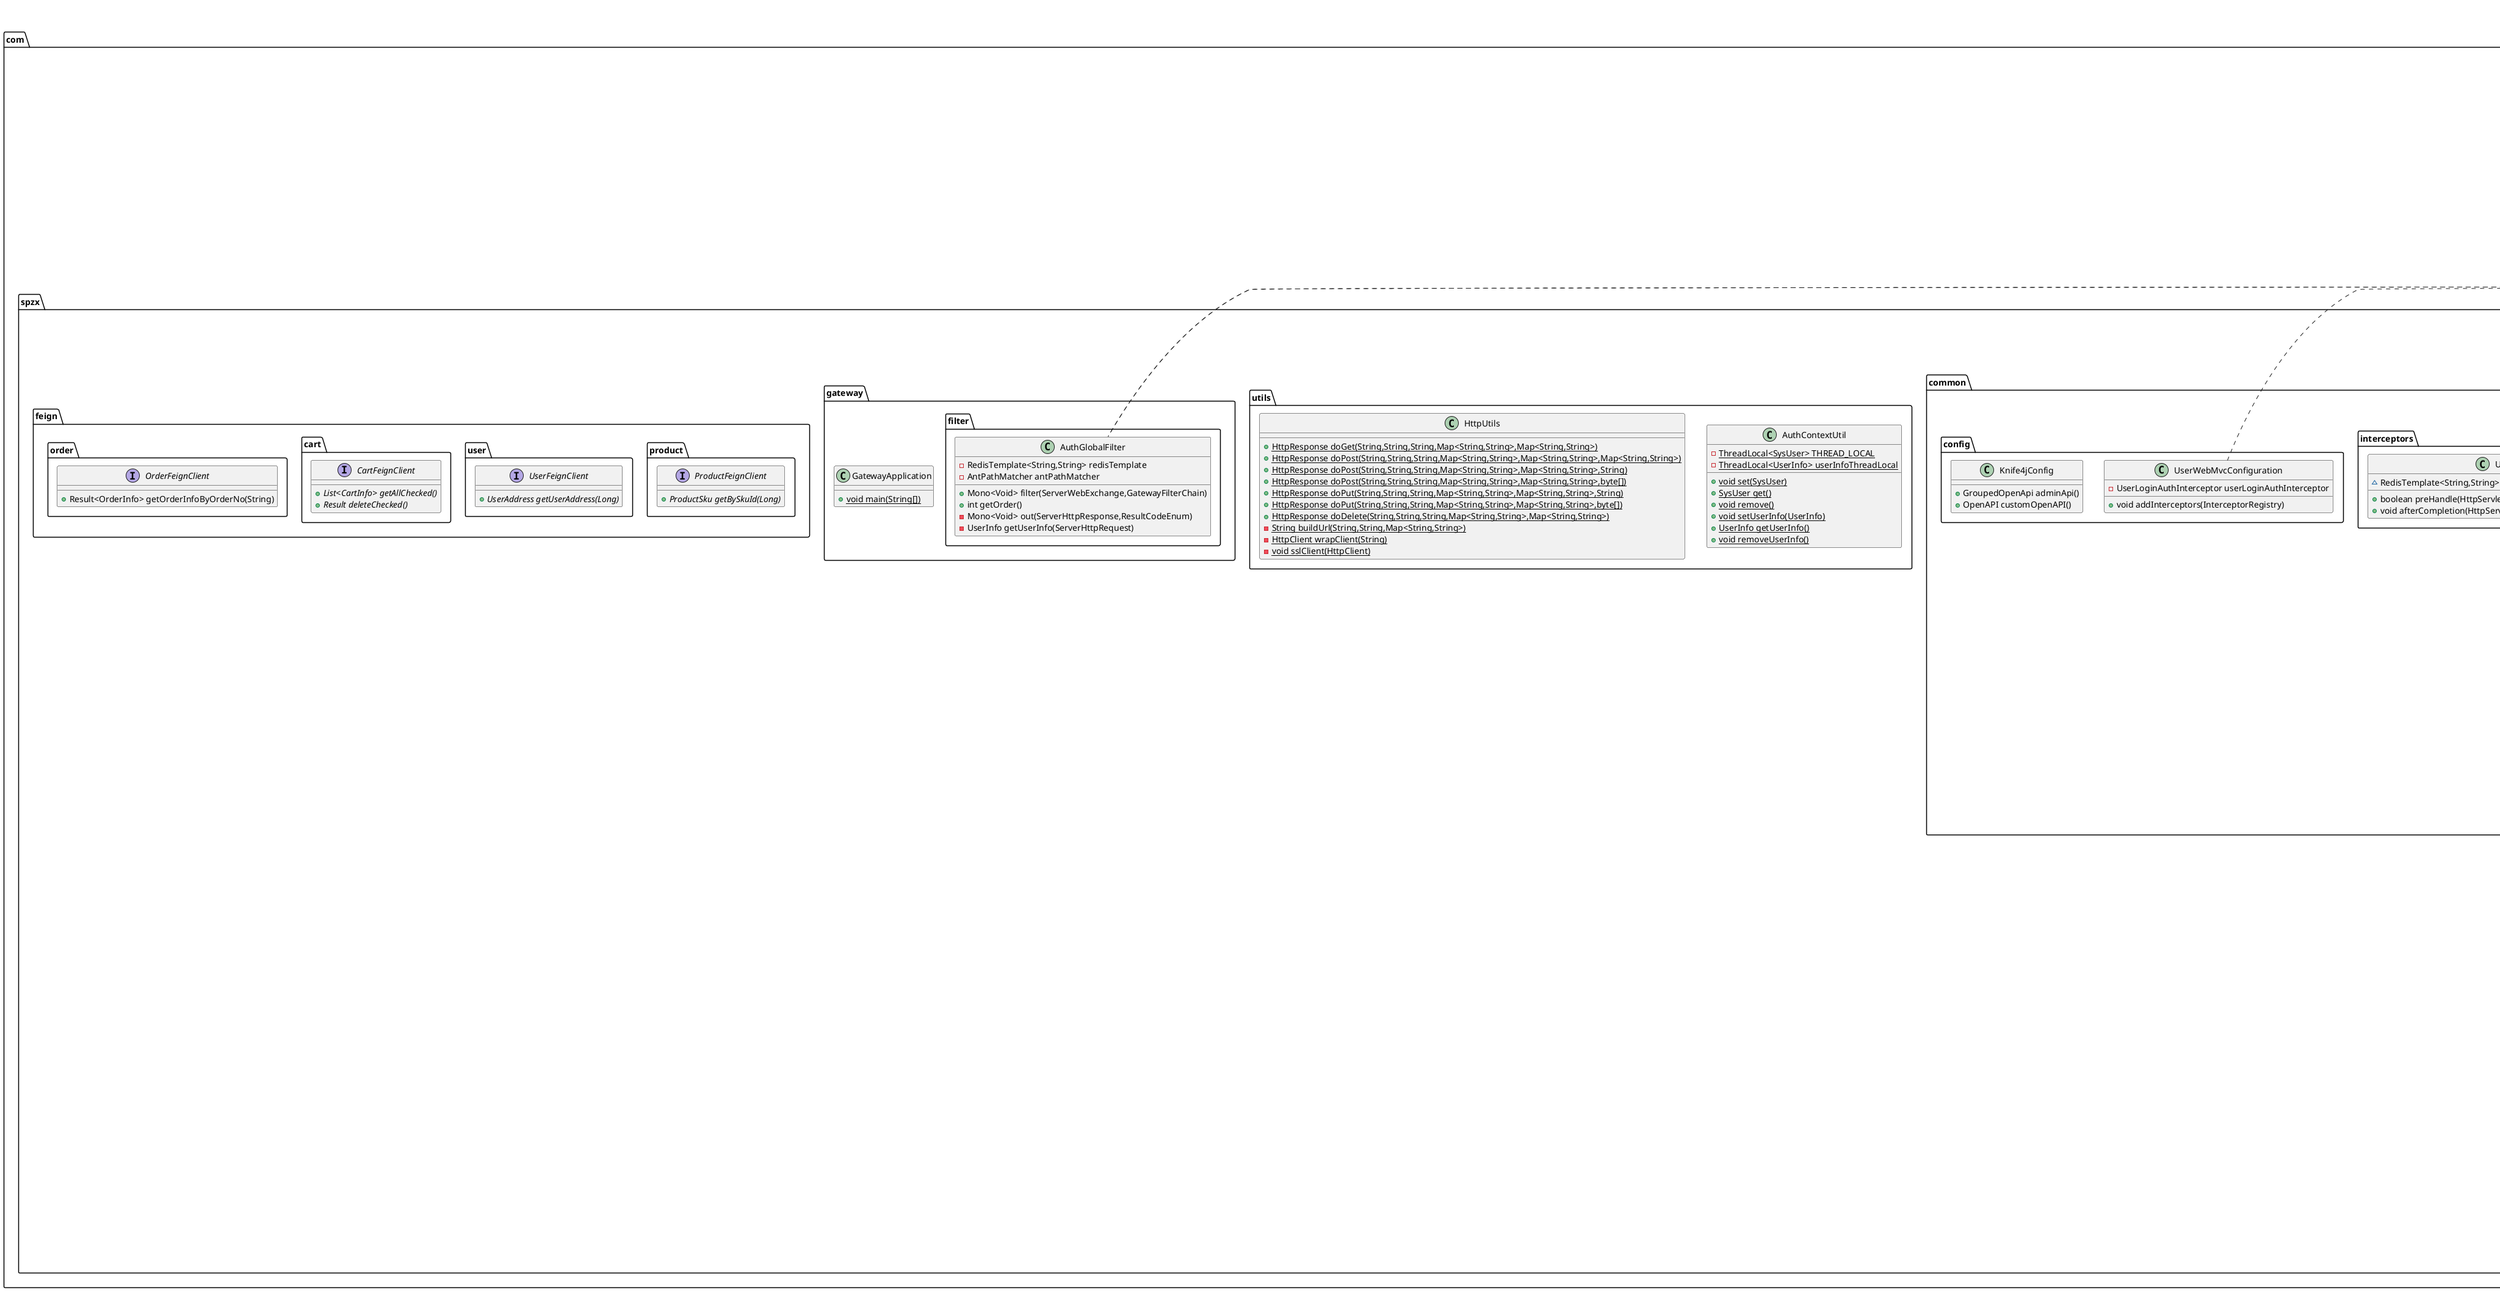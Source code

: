 @startuml
class com.spzx.model.entity.order.OrderLog {
- {static} long serialVersionUID
- Long orderId
- String operateUser
- Integer processStatus
- String note
}

class com.spzx.model.entity.order.OrderItem {
- {static} long serialVersionUID
- Long orderId
- Long skuId
- String skuName
- String thumbImg
- BigDecimal skuPrice
- Integer skuNum
}

interface com.spzx.manager.mapper.BrandMapper {
~ List<Brand> findBrandPage()
~ void save(Brand)
~ void updateById(Brand)
~ void deleteById(Long)
~ List<Brand> findAll()
}

class com.spzx.model.dto.h5.ProductSkuDto {
- String keyword
- Long brandId
- Long category1Id
- Long category2Id
- Long category3Id
- Integer order
}

class com.spzx.model.vo.h5.UserInfoVo {
- String nickName
- String avatar
}

class com.spzx.manager.service.impl.FileUploadServiceImpl {
~ MinioProperties minioProperties
+ String upload(MultipartFile)
}


class com.spzx.model.entity.pay.PaymentInfo {
- {static} long serialVersionUID
- Long userId
- String orderNo
- Integer payType
- String outTradeNo
- BigDecimal amount
- String content
- Integer paymentStatus
- Date callbackTime
- String callbackContent
}

interface com.spzx.service.cart.service.CartService {
~ void addToCart(Long,Integer)
~ List<CartInfo> getCartList()
~ void deleteCart(Long)
~ void checkCart(Long,Integer)
~ void allCheckCart(Integer)
~ void clearCart()
~ List<CartInfo> getAllChecked()
~ void deleteChecked()
}

interface com.spzx.manager.service.OrderInfoService {
~ OrderStatisticsVo getOrderStatisticsData(OrderStatisticsDto)
}

interface com.spzx.manager.mapper.OrderInfoMapper {
~ OrderStatistics selectOrderStatistics(String)
}

interface com.spzx.service.order.mapper.OrderInfoMapper {
~ void save(OrderInfo)
~ OrderInfo getById(Long)
~ List<OrderInfo> findUserPage(Long,Integer)
~ OrderInfo getOrderInfoByOrderNo(String)
}

class com.spzx.model.dto.system.SysOperLogDto {
- String title
- String operName
- String createTimeBegin
- String createTimeEnd
}

interface com.spzx.service.pay.service.AlipayService {
~ String submitAlipay(String)
}

class com.spzx.manager.controller.SysMenuController {
~ SysMenuService sysMenuService
+ Result<List<SysMenu>> findNodes()
+ Result save(SysMenu)
+ Result updateById(SysMenu)
+ Result removeById(Long)
}


interface com.spzx.manager.mapper.CategoryMapper {
~ List<Category> findCategoryList(Long)
~ int countByParentId(Long)
~ List<Category> selectAll()
~ void batchInsert(List<CategoryExcelVo>)
}

class com.spzx.manager.controller.ProductUnitController {
- ProductUnitService productUnitService
+ Result findAll()
}


class com.spzx.manager.service.impl.SysUserServiceImpl {
~ SysUserMapper sysUserMapper
- RedisTemplate<String,String> redisTemplate
~ SysUserRoleMapper sysUserRoleMapper
+ LoginVo login(LoginDto)
+ SysUser getUserInfo(String)
+ void logout(String)
+ PageInfo<SysUser> findByPage(Integer,Integer,SysUserDto)
+ void saveSysUser(SysUser)
+ void updateSysUser(SysUser)
+ void deleteById(Long)
+ void doAssign(AssginRoleDto)
}


interface com.spzx.manager.mapper.ProductDetailsMapper {
~ void save(ProductDetails)
~ ProductDetails findProductDetailsById(Long)
~ void updateById(ProductDetails)
~ void deleteByProductId(Long)
}

class com.spzx.model.entity.system.SysMenu {
- Long parentId
- String title
- String component
- Integer sortValue
- Integer status
- List<SysMenu> children
}

class com.spzx.model.entity.base.Region {
- String code
- Long parentCode
- String name
- Integer level
}

interface com.spzx.service.order.mapper.OrderLogMapper {
~ void save(OrderLog)
}

enum com.spzx.common.log.enums.OperatorType {
+  OTHER
+  MANAGE
+  MOBILE
}

class com.spzx.model.entity.product.ProductDetails {
- Long productId
- String imageUrls
}

class com.spzx.manager.service.impl.SysRoleMenuServiceImpl {
~ SysRoleMenuMapper sysRoleMenuMapper
~ SysMenuService sysMenuService
+ Map<String,Object> findSysRoleMenuByRoleId(Long)
+ void doAssign(AssginMenuDto)
}


class com.spzx.utils.AuthContextUtil {
- {static} ThreadLocal<SysUser> THREAD_LOCAL
- {static} ThreadLocal<UserInfo> userInfoThreadLocal
+ {static} void set(SysUser)
+ {static} SysUser get()
+ {static} void remove()
+ {static} void setUserInfo(UserInfo)
+ {static} UserInfo getUserInfo()
+ {static} void removeUserInfo()
}


class com.spzx.common.log.aspect.AspectLog {
~ AsyncOperLogService asyncOperLogService
+ Object doAroundAdvice(ProceedingJoinPoint,Log)
}


class com.spzx.model.vo.product.CategoryExcelVo {
- Long id
- String name
- String imageUrl
- Long parentId
- Integer status
- Integer orderNum
}

class com.spzx.model.vo.h5.ProductItemVo {
- ProductSku productSku
- Product product
- List<String> sliderUrlList
- List<String> detailsImageUrlList
- JSONArray specValueList
- Map<String,Object> skuSpecValueMap
}

class com.spzx.service.product.config.RedisConfig {
+ CacheManager cacheManager(LettuceConnectionFactory)
}

interface com.spzx.manager.mapper.ProductUnitMapper {
~ List<ProductUnit> findAll()
}

class com.spzx.manager.service.impl.BrandServiceImpl {
~ BrandMapper brandMapper
+ PageInfo<Brand> findBrandPage(Integer,Integer)
+ void save(Brand)
+ void updateById(Brand)
+ void deleteById(Long)
+ List<Brand> findAll()
}


class com.spzx.service.product.utils.BuildCategoryTreeUtil {
+ {static} List<Category> buildTree(List<Category>,Long)
}

class com.spzx.service.cart.service.impl.CartServiceImpl {
~ ProductFeignClient productFeignClient
~ RedisTemplate<String,String> redisTemplate
+ void addToCart(Long,Integer)
+ List<CartInfo> getCartList()
+ void deleteCart(Long)
+ void checkCart(Long,Integer)
+ void allCheckCart(Integer)
+ void clearCart()
+ List<CartInfo> getAllChecked()
+ void deleteChecked()
}


interface com.spzx.manager.mapper.SysRoleMenuMapper {
~ List<Long> findSysRoleMenuByRoleId(Long)
~ void deleteMenu(Long)
~ void doAssign(AssginMenuDto)
~ List<SysMenu> getMenuByRoleId(List<Long>)
}

class com.spzx.model.entity.product.CategoryBrand {
- Long brandId
- Long categoryId
- String categoryName
- String brandName
- String logo
}

class com.spzx.model.entity.system.SysRole {
- {static} long serialVersionUID
- String roleName
- String roleCode
- String description
}

interface com.spzx.service.cart.mapper.CartMapper {
}
class com.spzx.model.dto.system.LoginDto {
- String userName
- String password
- String captcha
- String codeKey
}

class com.spzx.service.product.controller.BrandController {
~ BrandService brandService
+ Result findAll()
}


class com.spzx.common.exception.GlobalExceptionHandler {
+ Result error(Exception)
+ Result error(GlobalException)
}

interface com.spzx.manager.service.CategoryBrandService {
~ PageInfo<CategoryBrand> findByPage(Integer,Integer,CategoryBrandDto)
~ void save(CategoryBrand)
~ void updateById(CategoryBrand)
~ void deleteById(Long)
~ List<Brand> findBrandByCategoryId(Long)
}

class com.spzx.model.entity.product.ProductSku {
- String skuCode
- String skuName
- Long productId
- String thumbImg
- BigDecimal salePrice
- BigDecimal marketPrice
- BigDecimal costPrice
- Integer stockNum
- Integer saleNum
- String skuSpec
- String weight
- String volume
- Integer status
}

class com.spzx.model.entity.base.BaseEntity {
- Long id
- Date createTime
- Date updateTime
- Integer isDeleted
}

class com.spzx.manager.interceptors.LoginAuthInterceptor {
~ RedisTemplate<String,String> redisTemplate
+ boolean preHandle(HttpServletRequest,HttpServletResponse,Object)
+ void afterCompletion(HttpServletRequest,HttpServletResponse,Object,Exception)
- void responseNoLoginInfo(HttpServletResponse)
}


interface com.spzx.service.pay.mapper.PaymentInfoMapper {
~ PaymentInfo getPaymentInfo(String)
~ void save(PaymentInfo)
}

interface com.spzx.service.user.mapper.UserInfoMapper {
+ void register(UserInfo)
~ UserInfo selectUserInfoByUsername(String)
}

class com.spzx.manager.config.WebMvcConfiguration {
~ LoginAuthInterceptor loginAuthInterceptor
~ UserProperties userProperties
+ void addInterceptors(InterceptorRegistry)
+ void addCorsMappings(CorsRegistry)
}


class com.spzx.manager.service.impl.SysMenuServiceImpl {
~ SysMenuMapper sysMenuMapper
~ SysUserRoleMapper sysUserRoleMapper
~ SysRoleMenuMapper sysRoleMenuMapper
+ List<SysMenu> findNodes()
+ void save(SysMenu)
+ void updateById(SysMenu)
+ void removeById(Long)
+ List<SysMenuVo> findUserMenuList()
- List<SysMenuVo> buildMenus(List<SysMenu>)
}


class com.spzx.service.product.ProductApplication {
+ {static} void main(String[])
}

class com.spzx.service.pay.utils.AlipayProperties {
- String alipayUrl
- String appPrivateKey
+ String alipayPublicKey
- String appId
+ String returnPaymentUrl
+ String notifyPaymentUrl
+ {static} String format
+ {static} String charset
+ {static} String sign_type
}

class com.spzx.manager.controller.BrandController {
~ BrandService brandService
+ Result findBrandPage(Integer,Integer)
+ Result findAll()
+ Result save(Brand)
+ Result updateById(Brand)
+ Result deleteById(Long)
}


class com.spzx.service.user.UserApplication {
+ {static} void main(String[])
}

class com.spzx.model.dto.system.SysRoleDto {
- String roleName
}

class com.spzx.model.dto.product.ProductDto {
- Long brandId
- Long category1Id
- Long category2Id
- Long category3Id
}

class com.spzx.model.vo.system.LoginVo {
- String token
- String refresh_token
}

class com.spzx.model.vo.order.OrderStatisticsVo {
- List<String> dateList
- List<BigDecimal> amountList
}

interface com.spzx.service.product.mapper.BrandMapper {
+ List<Brand> findAll()
}

class com.spzx.common.exception.GlobalException {
- int code
- String message
- ResultCodeEnum resultCodeEnum
}

class com.spzx.service.order.controller.OrderInfoController {
- OrderInfoService orderInfoService
+ Result trade()
+ Result<TradeVo> buy(Long)
+ Result<Long> submitOrder(OrderInfoDto)
+ Result<OrderInfo> getOrderInfo(Long)
+ Result<PageInfo<OrderInfo>> list(Integer,Integer,Integer)
+ Result<OrderInfo> getOrderInfoByOrderNo(String)
}


interface com.spzx.manager.service.ProductUnitService {
~ List<ProductUnit> findAll()
}

class com.spzx.model.entity.system.SysUser {
- String userName
- String password
- String name
- String phone
- String avatar
- String description
- Integer status
}

class com.spzx.manager.controller.OrderInfoController {
~ OrderInfoService orderInfoService
+ Result getOrderStatisticsData(OrderStatisticsDto)
}


interface com.spzx.manager.service.CategoryService {
~ List<Category> findCategoryList(Long)
~ void exportData(HttpServletResponse)
~ void importData(MultipartFile)
}

class com.spzx.model.entity.system.SysOperLog {
- {static} long serialVersionUID
- String title
- String method
- String requestMethod
- Integer businessType
- String operatorType
- String operName
- String operUrl
- String operIp
- String operParam
- String jsonResult
- Integer status
- String errorMsg
}

enum com.spzx.model.vo.common.ResultCodeEnum {
+  SUCCESS
+  LOGIN_ERROR
+  VALIDATECODE_ERROR
+  LOGIN_AUTH
+  USER_NAME_IS_EXISTS
+  SYSTEM_ERROR
+  NODE_ERROR
+  DATA_ERROR
+  ACCOUNT_STOP
+  STOCK_LESS
- Integer code
- String message
}

class com.spzx.service.product.controller.IndexController {
~ ProductService productService
~ CategoryService categoryService
+ Result getData()
}


interface com.spzx.manager.service.ProductDetailsService {
}
class com.spzx.model.vo.common.Result {
- Integer code
- String message
- T data
+ {static} Result<T> build(T,Integer,String)
+ {static} Result build(T,ResultCodeEnum)
}


class com.spzx.service.pay.PayApplication {
+ {static} void main(String[])
}

interface com.spzx.service.pay.service.PaymentInfoService {
+ PaymentInfo savePaymentInfo(String)
}

class com.spzx.manager.service.impl.AsyncOperLogServiceImpl {
~ SysOperLogMapper sysOperLogMapper
+ void saveSysOperLog(SysOperLog)
}


interface com.spzx.manager.service.ProductService {
~ PageInfo<Product> findByPage(Integer,Integer,ProductDto)
~ void save(Product)
~ Product getById(Long)
~ void updateById(Product)
~ void deleteById(Long)
~ void updateAuditStatus(Long,Integer)
~ void updateStatus(Long,Integer)
}

class com.spzx.model.entity.product.Brand {
- String name
- String logo
}

class com.spzx.manager.service.impl.ProductDetailsServiceImpl {
}
interface com.spzx.service.product.service.BrandService {
~ List<Brand> findAll()
}

class com.spzx.service.pay.controller.AlipayController {
- AlipayService alipayService
+ Result<String> submitAlipay(String)
}


class com.spzx.manager.service.impl.ProductSpecServiceImpl {
~ ProductSpecMapper productSpecMapper
+ PageInfo<ProductSpec> findByPage(Integer,Integer)
+ void save(ProductSpec)
+ void updateById(ProductSpec)
+ void removeById(Long)
+ List<ProductSpec> findAll()
}


class com.spzx.manager.listener.ExcelListener {
- CategoryMapper categoryMapper
- {static} int BATCH_COUNT
- List<T> cachedDataList
+ void invoke(T,AnalysisContext)
+ void doAfterAllAnalysed(AnalysisContext)
- void saveData()
}


class com.spzx.model.entity.order.OrderInfo {
- {static} long serialVersionUID
- Long userId
- String nickName
- String orderNo
- Long couponId
- BigDecimal totalAmount
- BigDecimal couponAmount
- BigDecimal originalTotalAmount
- BigDecimal feightFee
- Integer payType
- Integer orderStatus
- String receiverName
- String receiverPhone
- String receiverTagName
- String receiverProvince
- String receiverCity
- String receiverDistrict
- String receiverAddress
- Date paymentTime
- Date deliveryTime
- Date receiveTime
- String remark
- Date cancelTime
- String cancelReason
- List<OrderItem> orderItemList
}

class com.spzx.service.cart.CartApplication {
+ {static} void main(String[])
}

class com.spzx.manager.service.impl.ProductServiceImpl {
~ ProductMapper productMapper
~ ProductSkuMapper productSkuMapper
~ ProductDetailsMapper productDetailsMapper
+ PageInfo<Product> findByPage(Integer,Integer,ProductDto)
+ void save(Product)
+ Product getById(Long)
+ void updateById(Product)
+ void deleteById(Long)
+ void updateAuditStatus(Long,Integer)
+ void updateStatus(Long,Integer)
}


class com.spzx.service.product.service.impl.BrandServiceImpl {
~ BrandMapper brandMapper
+ List<Brand> findAll()
}


interface com.spzx.service.pay.mapper.AlipayMapper {
}
class com.spzx.utils.HttpUtils {
+ {static} HttpResponse doGet(String,String,String,Map<String,String>,Map<String,String>)
+ {static} HttpResponse doPost(String,String,String,Map<String,String>,Map<String,String>,Map<String,String>)
+ {static} HttpResponse doPost(String,String,String,Map<String,String>,Map<String,String>,String)
+ {static} HttpResponse doPost(String,String,String,Map<String,String>,Map<String,String>,byte[])
+ {static} HttpResponse doPut(String,String,String,Map<String,String>,Map<String,String>,String)
+ {static} HttpResponse doPut(String,String,String,Map<String,String>,Map<String,String>,byte[])
+ {static} HttpResponse doDelete(String,String,String,Map<String,String>,Map<String,String>)
- {static} String buildUrl(String,String,Map<String,String>)
- {static} HttpClient wrapClient(String)
- {static} void sslClient(HttpClient)
}

interface com.spzx.service.user.service.SmsService {
~ void sendValidateCode(String)
}

class com.spzx.service.product.service.impl.ProductServiceImpl {
~ ProductSkuMapper productSkuMapper
~ ProductMapper productMapper
~ ProductDetailsMapper productDetailsMapper
+ List<ProductSku> findSkuListBySale()
+ PageInfo<ProductSku> findByPage(Integer,Integer,ProductSkuDto)
+ ProductItemVo getProductItemBySkuId(Long)
+ ProductSku getBySkuId(Long)
}


class com.spzx.model.entity.product.Product {
- String name
- Long brandId
- Long category1Id
- Long category2Id
- Long category3Id
- String unitName
- String sliderUrls
- String specValue
- Integer status
- Integer auditStatus
- String auditMessage
- String brandName
- String category1Name
- String category2Name
- String category3Name
- List<ProductSku> productSkuList
- String detailsImageUrls
}

class com.spzx.model.entity.system.SysRoleUser {
- Long roleId
- Long userId
}

interface com.spzx.service.product.mapper.ProductMapper {
~ Product getProductById(Long)
}

class com.spzx.service.user.controller.UserAddressController {
~ UserAddressService userAddressService
+ Result findUserAddressList()
+ UserAddress getUserAddress(Long)
}


class com.spzx.manager.controller.ProductController {
~ ProductService productService
+ Result findByPage(Integer,Integer,ProductDto)
+ Result save(Product)
+ Result getById(Long)
+ Result updateById(Product)
+ Result deleteById(Long)
+ Result updateAuditStatus(Long,Integer)
+ Result updateStatus(Long,Integer)
}


class com.spzx.model.dto.product.CategoryBrandDto {
- Long brandId
- Long categoryId
}

class com.spzx.manager.controller.CategoryBrandController {
~ CategoryBrandService categoryBrandService
+ Result<PageInfo<CategoryBrand>> findByPage(Integer,Integer,CategoryBrandDto)
+ Result save(CategoryBrand)
+ Result updateById(CategoryBrand)
+ Result deleteById(Long)
+ Result findBrandByCategoryId(Long)
}


interface com.spzx.service.product.mapper.ProductSkuMapper {
~ List<ProductSku> findByPage(ProductSkuDto)
~ List<ProductSku> findSkuListBySale()
~ ProductSku findProductSku(Long)
~ List<ProductSku> findSkuListByPId(Long)
}

class com.spzx.service.product.controller.CategoryController {
~ CategoryService categoryService
+ Result getAllCategory()
}


interface com.spzx.manager.mapper.CategoryBrandMapper {
~ List<CategoryBrand> findByPage(CategoryBrandDto)
~ void save(CategoryBrand)
~ void updateById(CategoryBrand)
~ void deleteById(Long)
~ List<Brand> findBrandByCategoryId(Long)
}

class com.spzx.manager.service.impl.OrderInfoServiceImpl {
~ OrderInfoMapper orderInfoMapper
~ OrderStatisticsMapper orderStatisticsMapper
+ OrderStatisticsVo getOrderStatisticsData(OrderStatisticsDto)
}


class com.spzx.model.dto.h5.UserLoginDto {
- String username
- String password
}

class com.spzx.model.dto.system.AssginRoleDto {
- Long userId
- List<Long> roleIdList
}

class com.spzx.manager.service.impl.CategoryBrandServiceImpl {
~ CategoryBrandMapper categoryBrandMapper
+ PageInfo<CategoryBrand> findByPage(Integer,Integer,CategoryBrandDto)
+ void save(CategoryBrand)
+ void updateById(CategoryBrand)
+ void deleteById(Long)
+ List<Brand> findBrandByCategoryId(Long)
}


class com.spzx.model.dto.order.OrderStatisticsDto {
- String createTimeBegin
- String createTimeEnd
}

class com.spzx.manager.controller.ProductSpecController {
~ ProductSpecService productSpecService
+ Result<PageInfo<ProductSpec>> findByPage(Integer,Integer)
+ Result save(ProductSpec)
+ Result updateById(ProductSpec)
+ Result removeById(Long)
+ Result findAll()
}


interface com.spzx.manager.mapper.SysUserMapper {
~ SysUser selectUserInfoByUserName(String)
~ List<SysUser> findByPage(SysUserDto)
~ void saveSysUser(SysUser)
~ void updateSysUser(SysUser)
~ void deleteById(Long)
}

class com.spzx.manager.controller.SysUserController {
~ SysUserService sysUserService
+ Result findByPage(Integer,Integer,SysUserDto)
+ Result saveSysUser(SysUser)
+ Result updateSysUser(SysUser)
+ Result deleteById(Long)
+ Result doAssign(AssginRoleDto)
}


interface com.spzx.service.product.service.CategoryService {
~ List<Category> findListOne()
~ List<Category> findCategoryTree()
}

interface com.spzx.service.product.service.ProductService {
~ List<ProductSku> findSkuListBySale()
~ PageInfo<ProductSku> findByPage(Integer,Integer,ProductSkuDto)
~ ProductItemVo getProductItemBySkuId(Long)
~ ProductSku getBySkuId(Long)
}

class com.spzx.manager.properties.UserProperties {
- List<String> noAuthUrls
}

interface com.spzx.service.user.mapper.UserAddressMapper {
~ List<UserAddress> findUserAddressList(Long)
~ UserAddress getUserAddress(Long)
}

class com.spzx.manager.ManagerApplication {
+ {static} void main(String[])
}

interface com.spzx.manager.service.SysMenuService {
~ List<SysMenu> findNodes()
~ void save(SysMenu)
~ void updateById(SysMenu)
~ void removeById(Long)
~ List<SysMenuVo> findUserMenuList()
}

class com.spzx.model.vo.h5.IndexVo {
- List<Category> categoryList
- List<ProductSku> productSkuList
}

interface com.spzx.manager.service.FileUploadService {
~ String upload(MultipartFile)
}

class com.spzx.gateway.filter.AuthGlobalFilter {
- RedisTemplate<String,String> redisTemplate
- AntPathMatcher antPathMatcher
+ Mono<Void> filter(ServerWebExchange,GatewayFilterChain)
+ int getOrder()
- Mono<Void> out(ServerHttpResponse,ResultCodeEnum)
- UserInfo getUserInfo(ServerHttpRequest)
}


class com.spzx.model.entity.product.Category {
- String name
- String imageUrl
- Long parentId
- Integer status
- Integer orderNum
- Boolean hasChildren
- List<Category> children
}

class com.spzx.service.order.service.impl.OrderInfoServiceImpl {
~ CartFeignClient cartFeignClient
~ ProductFeignClient productFeignClient
~ UserFeignClient userFeignClient
~ OrderInfoMapper orderInfoMapper
~ OrderItemMapper orderItemMapper
~ OrderLogMapper orderLogMapper
+ TradeVo trade()
+ Long submitOrder(OrderInfoDto)
+ OrderInfo getOrderInfo(Long)
+ TradeVo buy(Long)
+ PageInfo<OrderInfo> list(Integer,Integer,Integer)
+ OrderInfo getOrderInfoByOrderNo(String)
}


interface com.spzx.feign.product.ProductFeignClient {
+ {abstract}ProductSku getBySkuId(Long)
}

interface com.spzx.manager.service.ProductSpecService {
~ PageInfo<ProductSpec> findByPage(Integer,Integer)
~ void save(ProductSpec)
~ void updateById(ProductSpec)
~ void removeById(Long)
~ List<ProductSpec> findAll()
}

class com.spzx.manager.controller.FileUploadController {
- FileUploadService fileUploadService
+ Result fileUpload(MultipartFile)
}


class com.spzx.service.product.controller.ProductController {
- ProductService productService
+ Result<PageInfo<ProductSku>> findByPage(Integer,Integer,ProductSkuDto)
+ Result getProductItemBySkuId(Long)
+ ProductSku getBySkuId(Long)
}


class com.spzx.service.pay.service.impl.PaymentInfoServiceImpl {
~ PaymentInfoMapper paymentInfoMapper
~ OrderFeignClient orderFeignClient
+ PaymentInfo savePaymentInfo(String)
}


class com.spzx.manager.service.impl.CategoryServiceImpl {
~ CategoryMapper categoryMapper
+ List<Category> findCategoryList(Long)
+ void exportData(HttpServletResponse)
+ void importData(MultipartFile)
}


class com.spzx.gateway.GatewayApplication {
+ {static} void main(String[])
}

class com.spzx.manager.properties.MinioProperties {
- String endpointUrl
- String accessKey
- String secretKey
- String bucketName
}

class com.spzx.model.entity.order.OrderStatistics {
- Date orderDate
- BigDecimal totalAmount
- Integer totalNum
}

class com.spzx.model.vo.h5.TradeVo {
- BigDecimal totalAmount
- List<OrderItem> orderItemList
}

class com.spzx.model.dto.system.SysUserDto {
- String keyword
- String createTimeBegin
- String createTimeEnd
}

interface com.spzx.feign.user.UserFeignClient {
+ {abstract}UserAddress getUserAddress(Long)
}

class com.spzx.model.dto.system.AssginMenuDto {
- Long roleId
- List<Map<String,Number>> menuIdList
}

class com.spzx.common.config.UserWebMvcConfiguration {
- UserLoginAuthInterceptor userLoginAuthInterceptor
+ void addInterceptors(InterceptorRegistry)
}


interface com.spzx.manager.mapper.ProductSpecMapper {
+ List<ProductSpec> findByPage()
~ void save(ProductSpec)
~ void updateById(ProductSpec)
~ void removeById(Long)
~ List<ProductSpec> findAll()
}

class com.spzx.service.pay.config.AlipayConfiguration {
~ AlipayProperties alipayProperties
+ AlipayClient alipayClient()
}


interface com.spzx.service.product.mapper.CategoryMapper {
~ List<Category> findListOne()
~ List<Category> findCategoryAll()
}

interface com.spzx.manager.service.SysUserService {
~ LoginVo login(LoginDto)
~ SysUser getUserInfo(String)
~ void logout(String)
~ PageInfo<SysUser> findByPage(Integer,Integer,SysUserDto)
~ void saveSysUser(SysUser)
~ void updateSysUser(SysUser)
~ void deleteById(Long)
~ void doAssign(AssginRoleDto)
}

interface com.spzx.service.user.service.UserInfoService {
~ void register(UserRegisterDto)
~ String login(UserLoginDto)
~ UserInfoVo getCurrentUserInfo(String)
}

interface com.spzx.manager.service.ValidateCodeService {
~ ValidateCodeVo generateValidateCode()
}

interface com.spzx.manager.mapper.SysRoleMapper {
~ List<SysRole> findByPage(SysRoleDto)
~ void saveSysRole(SysRole)
~ void updateSysRole(SysRole)
~ void deleteById(Long)
~ List<SysRole> findAllRoles()
}

class com.spzx.model.entity.user.UserAddress {
- {static} long serialVersionUID
- Long userId
- String name
- String phone
- String tagName
- String provinceCode
- String cityCode
- String districtCode
- String address
- String fullAddress
- Integer isDefault
}

class com.spzx.manager.service.impl.ValidateCodeServiceImpl {
- RedisTemplate<String,String> redisTemplate
+ ValidateCodeVo generateValidateCode()
}


class com.spzx.common.interceptors.UserLoginAuthInterceptor {
~ RedisTemplate<String,String> redisTemplate
+ boolean preHandle(HttpServletRequest,HttpServletResponse,Object)
+ void afterCompletion(HttpServletRequest,HttpServletResponse,Object,Exception)
}


interface com.spzx.manager.service.SysRoleService {
~ PageInfo<SysRole> findByPage(SysRoleDto,Integer,Integer)
~ void saveSysRole(SysRole)
~ void updateSysRole(SysRole)
~ void deleteById(Long)
~ Map<String,Object> findAllRoles(Long)
}

interface com.spzx.manager.mapper.SysUserRoleMapper {
+ void delete(Long)
~ void doAssign(Long,Long)
~ List<Long> findSysUserRoleByUserId(Long)
}

class com.spzx.manager.utils.BuildMenuTreeUtil {
+ {static} List<SysMenu> buildTree(List<SysMenu>,Long)
}

class com.spzx.common.config.Knife4jConfig {
+ GroupedOpenApi adminApi()
+ OpenAPI customOpenAPI()
}

class com.spzx.service.product.service.impl.CategoryServiceImpl {
~ CategoryMapper categoryMapper
~ RedisTemplate<String,String> redisTemplate
+ List<Category> findListOne()
+ List<Category> findCategoryTree()
}


class com.spzx.model.vo.system.SysMenuVo {
- String title
- String name
- List<SysMenuVo> children
}

interface com.spzx.common.log.service.AsyncOperLogService {
+ {abstract}void saveSysOperLog(SysOperLog)
}

class com.spzx.manager.service.impl.ProductSkuServiceImpl {
}
class com.spzx.manager.controller.SysRoleController {
~ SysRoleService sysRoleService
+ Result findByPage(Integer,Integer,SysRoleDto)
+ Result saveSysRole(SysRole)
+ Result updateSysRole(SysRole)
+ Result deleteById(Long)
+ Result<Map<String,Object>> findAllRoles(Long)
}


class com.spzx.model.vo.system.ValidateCodeVo {
- String codeKey
- String codeValue
}

interface com.spzx.manager.service.BrandService {
~ PageInfo<Brand> findBrandPage(Integer,Integer)
~ void save(Brand)
~ void updateById(Brand)
~ void deleteById(Long)
~ List<Brand> findAll()
}

class com.spzx.service.cart.controller.CartController {
~ CartService cartService
+ Result addToCart(Long,Integer)
+ Result<List<CartInfo>> cartList()
+ Result deleteCart(Long)
+ Result checkCart(Long,Integer)
+ Result allCheckCart(Integer)
+ Result clearCart()
+ List<CartInfo> getAllChecked()
+ Result deleteChecked()
}


interface com.spzx.service.order.service.OrderInfoService {
~ TradeVo trade()
~ Long submitOrder(OrderInfoDto)
~ OrderInfo getOrderInfo(Long)
~ TradeVo buy(Long)
~ PageInfo<OrderInfo> list(Integer,Integer,Integer)
~ OrderInfo getOrderInfoByOrderNo(String)
}

interface com.spzx.manager.mapper.ProductSkuMapper {
~ void save(ProductSku)
~ List<ProductSku> findProductSkuById(Long)
~ void updateById(ProductSku)
~ void deleteByProductId(Long)
}

interface com.spzx.manager.mapper.SysMenuMapper {
~ List<SysMenu> findNodes()
~ void addMenu(SysMenu)
~ void updateById(SysMenu)
~ void removeById(Long)
~ int countByParentId(Long)
}

class com.spzx.service.user.service.impl.UserAddressServiceImpl {
~ UserAddressMapper userAddressMapper
+ List<UserAddress> findUserAddressList()
+ UserAddress getUserAddress(Long)
}


class com.spzx.service.user.controller.UserInfoController {
~ UserInfoService userInfoService
+ Result register(UserRegisterDto)
+ Result login(UserLoginDto)
+ Result getCurrentUserInfo(HttpServletRequest)
}


interface com.spzx.manager.service.ProductSkuService {
}
class com.spzx.manager.service.impl.SysRoleServiceImpl {
~ SysRoleMapper sysRoleMapper
~ SysUserRoleMapper sysUserRoleMapper
+ PageInfo<SysRole> findByPage(SysRoleDto,Integer,Integer)
+ void saveSysRole(SysRole)
+ void updateSysRole(SysRole)
+ void deleteById(Long)
+ Map<String,Object> findAllRoles(Long)
}


class com.spzx.manager.controller.SysRoleMenuController {
~ SysRoleMenuService sysRoleMenuService
+ Result findSysRoleMenuByRoleId(Long)
+ Result doAssign(AssginMenuDto)
}


interface com.spzx.service.product.mapper.ProductDetailsMapper {
~ ProductDetails findProductDetailsById(Long)
}

class com.spzx.model.dto.h5.OrderInfoDto {
- Long userAddressId
- BigDecimal feightFee
- String remark
- List<OrderItem> orderItemList
}

class com.spzx.model.dto.h5.UserRegisterDto {
- String username
- String password
- String nickName
- String code
}

class com.spzx.manager.task.OrderStatisticsTask {
~ OrderInfoMapper orderInfoMapper
~ OrderStatisticsMapper orderStatisticsMapper
+ void orderTotalAmountStatistics()
}


class com.spzx.model.dto.product.SkuSaleDto {
- Long skuId
- Integer num
}

class com.spzx.service.pay.service.impl.AlipayServiceImpl {
~ AlipayMapper alipayMapper
~ PaymentInfoService paymentInfoService
~ AlipayProperties alipayProperties
~ AlipayClient alipayClient
+ String submitAlipay(String)
}


interface com.spzx.manager.mapper.SysOperLogMapper {
~ void insert(SysOperLog)
}

interface com.spzx.manager.service.SysRoleMenuService {
~ Map<String,Object> findSysRoleMenuByRoleId(Long)
~ void doAssign(AssginMenuDto)
}

interface com.spzx.manager.mapper.OrderStatisticsMapper {
~ void insert(OrderStatistics)
~ List<OrderStatistics> selectList(OrderStatisticsDto)
}

class com.spzx.manager.service.impl.ProductUnitServiceImpl {
~ ProductUnitMapper productUnitMapper
+ List<ProductUnit> findAll()
}


class com.spzx.model.entity.product.ProductSpec {
- String specName
- String specValue
}

class com.spzx.service.user.service.impl.UserInfoServiceImpl {
~ UserInfoMapper userInfoMapper
~ RedisTemplate<String,String> redisTemplate
+ void register(UserRegisterDto)
+ String login(UserLoginDto)
+ UserInfoVo getCurrentUserInfo(String)
}


interface com.spzx.manager.mapper.ProductMapper {
~ List<Product> findByPage(ProductDto)
~ void save(Product)
~ Product findProductById(Long)
~ void updateById(Product)
~ void deleteById(Long)
}

class com.spzx.model.entity.h5.CartInfo {
- {static} long serialVersionUID
- Long userId
- Long skuId
- BigDecimal cartPrice
- Integer skuNum
- String imgUrl
- String skuName
- Integer isChecked
}

class com.spzx.common.log.utils.LogUtil {
+ {static} void afterHandlLog(Log,ProceedingJoinPoint,SysOperLog,int,String)
+ {static} void beforeHandleLog(Log,ProceedingJoinPoint,SysOperLog)
}

class com.spzx.common.log.utils.ProceedingJoinPointInfo {
- String methodName
- Object[] args
}

interface com.spzx.feign.cart.CartFeignClient {
+ {abstract}List<CartInfo> getAllChecked()
+ {abstract}Result deleteChecked()
}

class com.spzx.manager.controller.CategoryController {
~ CategoryService categoryService
+ Result findByParentId(Long)
+ void exportData(HttpServletResponse)
+ Result importData(MultipartFile)
}


class com.spzx.model.entity.base.ProductUnit {
- String name
}

class com.spzx.common.interceptors.UserTokenFeignInterceptor {
+ void apply(RequestTemplate)
}

class com.spzx.service.order.OrderApplication {
+ {static} void main(String[])
}

class com.spzx.model.entity.user.UserInfo {
- {static} long serialVersionUID
- String username
- String password
- String nickName
- String avatar
- Integer sex
- String phone
- String memo
- String openId
- String unionId
- String lastLoginIp
- Date lastLoginTime
- Integer status
}

interface com.spzx.service.order.mapper.OrderItemMapper {
~ void save(OrderItem)
~ List<OrderItem> findByOrderId(Long)
}

class com.spzx.manager.controller.IndexController {
~ SysUserService sysUserService
- ValidateCodeService validateCodeService
~ SysMenuService sysMenuService
+ Result getUserInfo(String)
+ Result<ValidateCodeVo> generateValidateCode()
+ Result<LoginVo> login(LoginDto)
+ Result logout(String)
+ Result menus()
}


class com.spzx.service.user.service.impl.SmsServiceImpl {
~ RedisTemplate<String,String> redisTemplate
+ void sendValidateCode(String)
+ void sendMessage(String,String)
}


class com.spzx.service.user.controller.SmsController {
~ SmsService smsService
+ Result sendValidateCode(String)
}


interface com.spzx.feign.order.OrderFeignClient {
+ Result<OrderInfo> getOrderInfoByOrderNo(String)
}

interface com.spzx.service.user.service.UserAddressService {
~ List<UserAddress> findUserAddressList()
~ UserAddress getUserAddress(Long)
}



com.spzx.model.entity.base.BaseEntity <|-- com.spzx.model.entity.order.OrderLog
com.spzx.model.entity.base.BaseEntity <|-- com.spzx.model.entity.order.OrderItem
com.spzx.manager.service.FileUploadService <|.. com.spzx.manager.service.impl.FileUploadServiceImpl
com.spzx.model.entity.base.BaseEntity <|-- com.spzx.model.entity.pay.PaymentInfo
com.spzx.manager.service.SysUserService <|.. com.spzx.manager.service.impl.SysUserServiceImpl
com.spzx.model.entity.base.BaseEntity <|-- com.spzx.model.entity.system.SysMenu
com.spzx.model.entity.base.BaseEntity <|-- com.spzx.model.entity.base.Region
com.spzx.model.entity.base.BaseEntity <|-- com.spzx.model.entity.product.ProductDetails
com.spzx.manager.service.SysRoleMenuService <|.. com.spzx.manager.service.impl.SysRoleMenuServiceImpl
com.spzx.manager.service.BrandService <|.. com.spzx.manager.service.impl.BrandServiceImpl
com.spzx.service.cart.service.CartService <|.. com.spzx.service.cart.service.impl.CartServiceImpl
com.spzx.model.entity.base.BaseEntity <|-- com.spzx.model.entity.product.CategoryBrand
com.spzx.model.entity.base.BaseEntity <|-- com.spzx.model.entity.system.SysRole
com.spzx.model.entity.base.BaseEntity <|-- com.spzx.model.entity.product.ProductSku
java.io.Serializable <|.. com.spzx.model.entity.base.BaseEntity
org.springframework.web.servlet.HandlerInterceptor <|.. com.spzx.manager.interceptors.LoginAuthInterceptor
org.springframework.web.servlet.config.annotation.WebMvcConfigurer <|.. com.spzx.manager.config.WebMvcConfiguration
com.spzx.manager.service.SysMenuService <|.. com.spzx.manager.service.impl.SysMenuServiceImpl
com.spzx.model.entity.base.BaseEntity <|-- com.spzx.model.dto.product.ProductDto
com.spzx.common.exception.RuntimeException <|-- com.spzx.common.exception.GlobalException
com.spzx.model.entity.base.BaseEntity <|-- com.spzx.model.entity.system.SysUser
com.spzx.model.entity.base.BaseEntity <|-- com.spzx.model.entity.system.SysOperLog
com.spzx.common.log.service.AsyncOperLogService <|.. com.spzx.manager.service.impl.AsyncOperLogServiceImpl
com.spzx.model.entity.base.BaseEntity <|-- com.spzx.model.entity.product.Brand
com.spzx.manager.service.ProductDetailsService <|.. com.spzx.manager.service.impl.ProductDetailsServiceImpl
com.spzx.manager.service.ProductSpecService <|.. com.spzx.manager.service.impl.ProductSpecServiceImpl
com.alibaba.excel.read.listener.ReadListener <|.. com.spzx.manager.listener.ExcelListener
com.spzx.model.entity.base.BaseEntity <|-- com.spzx.model.entity.order.OrderInfo
com.spzx.manager.service.ProductService <|.. com.spzx.manager.service.impl.ProductServiceImpl
com.spzx.service.product.service.BrandService <|.. com.spzx.service.product.service.impl.BrandServiceImpl
com.spzx.service.product.service.ProductService <|.. com.spzx.service.product.service.impl.ProductServiceImpl
com.spzx.model.entity.base.BaseEntity <|-- com.spzx.model.entity.product.Product
com.spzx.model.entity.base.BaseEntity <|-- com.spzx.model.entity.system.SysRoleUser
com.spzx.manager.service.OrderInfoService <|.. com.spzx.manager.service.impl.OrderInfoServiceImpl
com.spzx.manager.service.CategoryBrandService <|.. com.spzx.manager.service.impl.CategoryBrandServiceImpl
org.springframework.cloud.gateway.filter.GlobalFilter <|.. com.spzx.gateway.filter.AuthGlobalFilter
org.springframework.core.Ordered <|.. com.spzx.gateway.filter.AuthGlobalFilter
com.spzx.model.entity.base.BaseEntity <|-- com.spzx.model.entity.product.Category
com.spzx.service.order.service.OrderInfoService <|.. com.spzx.service.order.service.impl.OrderInfoServiceImpl
com.spzx.service.pay.service.PaymentInfoService <|.. com.spzx.service.pay.service.impl.PaymentInfoServiceImpl
com.spzx.manager.service.CategoryService <|.. com.spzx.manager.service.impl.CategoryServiceImpl
com.spzx.model.entity.base.BaseEntity <|-- com.spzx.model.entity.order.OrderStatistics
org.springframework.web.servlet.config.annotation.WebMvcConfigurer <|.. com.spzx.common.config.UserWebMvcConfiguration
com.spzx.model.entity.base.BaseEntity <|-- com.spzx.model.entity.user.UserAddress
com.spzx.manager.service.ValidateCodeService <|.. com.spzx.manager.service.impl.ValidateCodeServiceImpl
org.springframework.web.servlet.HandlerInterceptor <|.. com.spzx.common.interceptors.UserLoginAuthInterceptor
com.spzx.service.product.service.CategoryService <|.. com.spzx.service.product.service.impl.CategoryServiceImpl
com.spzx.manager.service.ProductSkuService <|.. com.spzx.manager.service.impl.ProductSkuServiceImpl
com.spzx.service.user.service.UserAddressService <|.. com.spzx.service.user.service.impl.UserAddressServiceImpl
com.spzx.manager.service.SysRoleService <|.. com.spzx.manager.service.impl.SysRoleServiceImpl
com.spzx.service.pay.service.AlipayService <|.. com.spzx.service.pay.service.impl.AlipayServiceImpl
com.spzx.manager.service.ProductUnitService <|.. com.spzx.manager.service.impl.ProductUnitServiceImpl
com.spzx.model.entity.base.BaseEntity <|-- com.spzx.model.entity.product.ProductSpec
com.spzx.service.user.service.UserInfoService <|.. com.spzx.service.user.service.impl.UserInfoServiceImpl
com.spzx.model.entity.base.BaseEntity <|-- com.spzx.model.entity.h5.CartInfo
com.spzx.model.entity.base.BaseEntity <|-- com.spzx.model.entity.base.ProductUnit
feign.RequestInterceptor <|.. com.spzx.common.interceptors.UserTokenFeignInterceptor
com.spzx.model.entity.base.BaseEntity <|-- com.spzx.model.entity.user.UserInfo
com.spzx.service.user.service.SmsService <|.. com.spzx.service.user.service.impl.SmsServiceImpl
@enduml